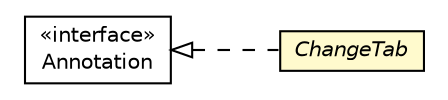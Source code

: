 #!/usr/local/bin/dot
#
# Class diagram 
# Generated by UMLGraph version R5_6-24-gf6e263 (http://www.umlgraph.org/)
#

digraph G {
	edge [fontname="Helvetica",fontsize=10,labelfontname="Helvetica",labelfontsize=10];
	node [fontname="Helvetica",fontsize=10,shape=plaintext];
	nodesep=0.25;
	ranksep=0.5;
	rankdir=LR;
	// com.gwtplatform.mvp.client.annotations.ChangeTab
	c130211 [label=<<table title="com.gwtplatform.mvp.client.annotations.ChangeTab" border="0" cellborder="1" cellspacing="0" cellpadding="2" port="p" bgcolor="lemonChiffon" href="./ChangeTab.html">
		<tr><td><table border="0" cellspacing="0" cellpadding="1">
<tr><td align="center" balign="center"><font face="Helvetica-Oblique"> ChangeTab </font></td></tr>
		</table></td></tr>
		</table>>, URL="./ChangeTab.html", fontname="Helvetica", fontcolor="black", fontsize=10.0];
	//com.gwtplatform.mvp.client.annotations.ChangeTab implements java.lang.annotation.Annotation
	c130572:p -> c130211:p [dir=back,arrowtail=empty,style=dashed];
	// java.lang.annotation.Annotation
	c130572 [label=<<table title="java.lang.annotation.Annotation" border="0" cellborder="1" cellspacing="0" cellpadding="2" port="p" href="http://download.oracle.com/javase/6/docs/api/java/lang/annotation/Annotation.html">
		<tr><td><table border="0" cellspacing="0" cellpadding="1">
<tr><td align="center" balign="center"> &#171;interface&#187; </td></tr>
<tr><td align="center" balign="center"> Annotation </td></tr>
		</table></td></tr>
		</table>>, URL="http://download.oracle.com/javase/6/docs/api/java/lang/annotation/Annotation.html", fontname="Helvetica", fontcolor="black", fontsize=10.0];
}

